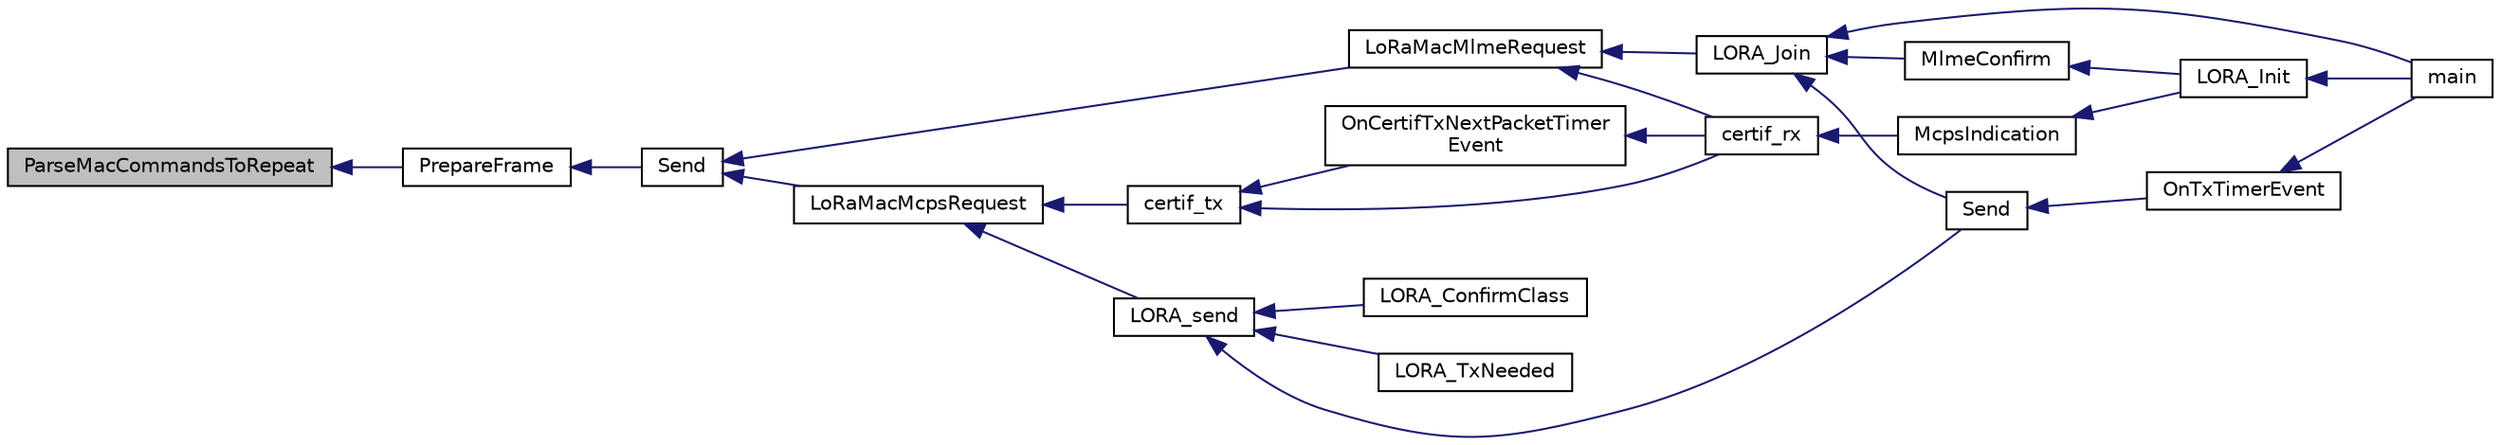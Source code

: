digraph "ParseMacCommandsToRepeat"
{
  edge [fontname="Helvetica",fontsize="10",labelfontname="Helvetica",labelfontsize="10"];
  node [fontname="Helvetica",fontsize="10",shape=record];
  rankdir="LR";
  Node409 [label="ParseMacCommandsToRepeat",height=0.2,width=0.4,color="black", fillcolor="grey75", style="filled", fontcolor="black"];
  Node409 -> Node410 [dir="back",color="midnightblue",fontsize="10",style="solid"];
  Node410 [label="PrepareFrame",height=0.2,width=0.4,color="black", fillcolor="white", style="filled",URL="$_lo_ra_mac_8c.html#a1c2e41a970de949b0b59a8177cb8ef29",tooltip="LoRaMAC layer frame buffer initialization "];
  Node410 -> Node411 [dir="back",color="midnightblue",fontsize="10",style="solid"];
  Node411 [label="Send",height=0.2,width=0.4,color="black", fillcolor="white", style="filled",URL="$_lo_ra_mac_8c.html#a1d5d30b5cbe0349bab89375480c377bf",tooltip="LoRaMAC layer generic send frame "];
  Node411 -> Node412 [dir="back",color="midnightblue",fontsize="10",style="solid"];
  Node412 [label="LoRaMacMlmeRequest",height=0.2,width=0.4,color="black", fillcolor="white", style="filled",URL="$group___l_o_r_a_m_a_c.html#ga097113f30feecc17c780940ff74af33e",tooltip="LoRaMAC MLME-Request "];
  Node412 -> Node413 [dir="back",color="midnightblue",fontsize="10",style="solid"];
  Node413 [label="certif_rx",height=0.2,width=0.4,color="black", fillcolor="white", style="filled",URL="$lora-test_8h.html#ad5e51928ecf0cca8d4f33f9e9c10aba4"];
  Node413 -> Node414 [dir="back",color="midnightblue",fontsize="10",style="solid"];
  Node414 [label="McpsIndication",height=0.2,width=0.4,color="black", fillcolor="white", style="filled",URL="$lora_8c.html#aa62f56dcd70e02213fc6e5d0f04b3d1c",tooltip="MCPS-Indication event function "];
  Node414 -> Node415 [dir="back",color="midnightblue",fontsize="10",style="solid"];
  Node415 [label="LORA_Init",height=0.2,width=0.4,color="black", fillcolor="white", style="filled",URL="$lora_8h.html#a60e6c21550fcaf1cadb87454348046ad",tooltip="Lora Initialisation "];
  Node415 -> Node416 [dir="back",color="midnightblue",fontsize="10",style="solid"];
  Node416 [label="main",height=0.2,width=0.4,color="black", fillcolor="white", style="filled",URL="$main_8c.html#a840291bc02cba5474a4cb46a9b9566fe",tooltip="Main program "];
  Node412 -> Node417 [dir="back",color="midnightblue",fontsize="10",style="solid"];
  Node417 [label="LORA_Join",height=0.2,width=0.4,color="black", fillcolor="white", style="filled",URL="$lora_8h.html#a3671e53923a80ddbbd43e56342fd94fa",tooltip="Join a Lora Network in classA  if the device is ABP, this is a pass through functon ..."];
  Node417 -> Node418 [dir="back",color="midnightblue",fontsize="10",style="solid"];
  Node418 [label="MlmeConfirm",height=0.2,width=0.4,color="black", fillcolor="white", style="filled",URL="$lora_8c.html#ab72b68cc96c6187003c5dd6e325a74c7",tooltip="MLME-Confirm event function "];
  Node418 -> Node415 [dir="back",color="midnightblue",fontsize="10",style="solid"];
  Node417 -> Node416 [dir="back",color="midnightblue",fontsize="10",style="solid"];
  Node417 -> Node419 [dir="back",color="midnightblue",fontsize="10",style="solid"];
  Node419 [label="Send",height=0.2,width=0.4,color="black", fillcolor="white", style="filled",URL="$main_8c.html#ac96d7cf33dce81bb57a803bb3839d458"];
  Node419 -> Node420 [dir="back",color="midnightblue",fontsize="10",style="solid"];
  Node420 [label="OnTxTimerEvent",height=0.2,width=0.4,color="black", fillcolor="white", style="filled",URL="$main_8c.html#aa660732a6ebc018e235409094d603160"];
  Node420 -> Node416 [dir="back",color="midnightblue",fontsize="10",style="solid"];
  Node411 -> Node421 [dir="back",color="midnightblue",fontsize="10",style="solid"];
  Node421 [label="LoRaMacMcpsRequest",height=0.2,width=0.4,color="black", fillcolor="white", style="filled",URL="$group___l_o_r_a_m_a_c.html#ga79768f8a3c22aaff84d4dfcc77ad508c",tooltip="LoRaMAC MCPS-Request "];
  Node421 -> Node422 [dir="back",color="midnightblue",fontsize="10",style="solid"];
  Node422 [label="certif_tx",height=0.2,width=0.4,color="black", fillcolor="white", style="filled",URL="$lora-test_8c.html#a735361add977554215fd3e1e70b74760"];
  Node422 -> Node413 [dir="back",color="midnightblue",fontsize="10",style="solid"];
  Node422 -> Node423 [dir="back",color="midnightblue",fontsize="10",style="solid"];
  Node423 [label="OnCertifTxNextPacketTimer\lEvent",height=0.2,width=0.4,color="black", fillcolor="white", style="filled",URL="$lora-test_8c.html#a2e3edcd940d4df35743fe87783f89bbc",tooltip="Function executed on TxNextPacket Timeout event "];
  Node423 -> Node413 [dir="back",color="midnightblue",fontsize="10",style="solid"];
  Node421 -> Node424 [dir="back",color="midnightblue",fontsize="10",style="solid"];
  Node424 [label="LORA_send",height=0.2,width=0.4,color="black", fillcolor="white", style="filled",URL="$lora_8h.html#a343d8f2ddf9b21cb458e4a3e09076b5e",tooltip="run Lora classA state Machine "];
  Node424 -> Node419 [dir="back",color="midnightblue",fontsize="10",style="solid"];
  Node424 -> Node425 [dir="back",color="midnightblue",fontsize="10",style="solid"];
  Node425 [label="LORA_ConfirmClass",height=0.2,width=0.4,color="black", fillcolor="white", style="filled",URL="$main_8c.html#abf14859b334f10d0a38ee8489bee4bc1"];
  Node424 -> Node426 [dir="back",color="midnightblue",fontsize="10",style="solid"];
  Node426 [label="LORA_TxNeeded",height=0.2,width=0.4,color="black", fillcolor="white", style="filled",URL="$main_8c.html#a0bc8d6aec6bbd336bb8fd19cedd8a8b3"];
}
